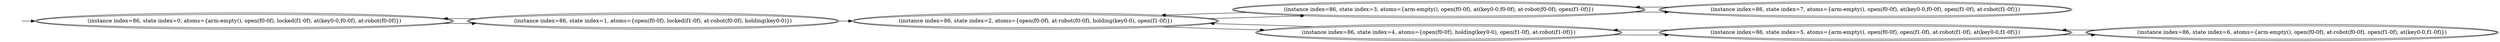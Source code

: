 digraph {
rankdir="LR"
s0[peripheries=2,label="(instance index=86, state index=0, atoms={arm-empty(), open(f0-0f), locked(f1-0f), at(key0-0,f0-0f), at-robot(f0-0f)})"]
s1[peripheries=2,label="(instance index=86, state index=1, atoms={open(f0-0f), locked(f1-0f), at-robot(f0-0f), holding(key0-0)})"]
s2[peripheries=2,label="(instance index=86, state index=2, atoms={open(f0-0f), at-robot(f0-0f), holding(key0-0), open(f1-0f)})"]
s3[peripheries=2,label="(instance index=86, state index=3, atoms={arm-empty(), open(f0-0f), at(key0-0,f0-0f), at-robot(f0-0f), open(f1-0f)})"]
s4[peripheries=2,label="(instance index=86, state index=4, atoms={open(f0-0f), holding(key0-0), open(f1-0f), at-robot(f1-0f)})"]
s5[peripheries=2,label="(instance index=86, state index=5, atoms={arm-empty(), open(f0-0f), open(f1-0f), at-robot(f1-0f), at(key0-0,f1-0f)})"]
s6[peripheries=2,label="(instance index=86, state index=6, atoms={arm-empty(), open(f0-0f), at-robot(f0-0f), open(f1-0f), at(key0-0,f1-0f)})"]
s7[peripheries=2,label="(instance index=86, state index=7, atoms={arm-empty(), open(f0-0f), at(key0-0,f0-0f), open(f1-0f), at-robot(f1-0f)})"]
Dangling [ label = "", style = invis ]
{ rank = same; Dangling }
Dangling -> s0
{ rank = same; s0}
{
s0->s1
s1->s2
s1->s0
s2->s4
s2->s3
s3->s7
s3->s2
s4->s5
s4->s2
s5->s6
s5->s4
s6->s5
s7->s3
}
}

